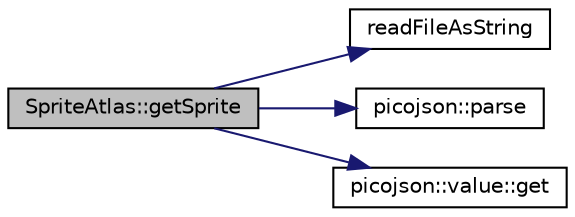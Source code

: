 digraph "SpriteAtlas::getSprite"
{
  edge [fontname="Helvetica",fontsize="10",labelfontname="Helvetica",labelfontsize="10"];
  node [fontname="Helvetica",fontsize="10",shape=record];
  rankdir="LR";
  Node4 [label="SpriteAtlas::getSprite",height=0.2,width=0.4,color="black", fillcolor="grey75", style="filled", fontcolor="black"];
  Node4 -> Node5 [color="midnightblue",fontsize="10",style="solid",fontname="Helvetica"];
  Node5 [label="readFileAsString",height=0.2,width=0.4,color="black", fillcolor="white", style="filled",URL="$_utility_8cpp.html#a3a77b53fd21a7d7406656070d3bc5699"];
  Node4 -> Node6 [color="midnightblue",fontsize="10",style="solid",fontname="Helvetica"];
  Node6 [label="picojson::parse",height=0.2,width=0.4,color="black", fillcolor="white", style="filled",URL="$namespacepicojson.html#a3aca598f5855bc130a92a3e08a0c6ebf"];
  Node4 -> Node7 [color="midnightblue",fontsize="10",style="solid",fontname="Helvetica"];
  Node7 [label="picojson::value::get",height=0.2,width=0.4,color="black", fillcolor="white", style="filled",URL="$classpicojson_1_1value.html#a6a1099de1eb4f070445dc3eadb843a92"];
}
